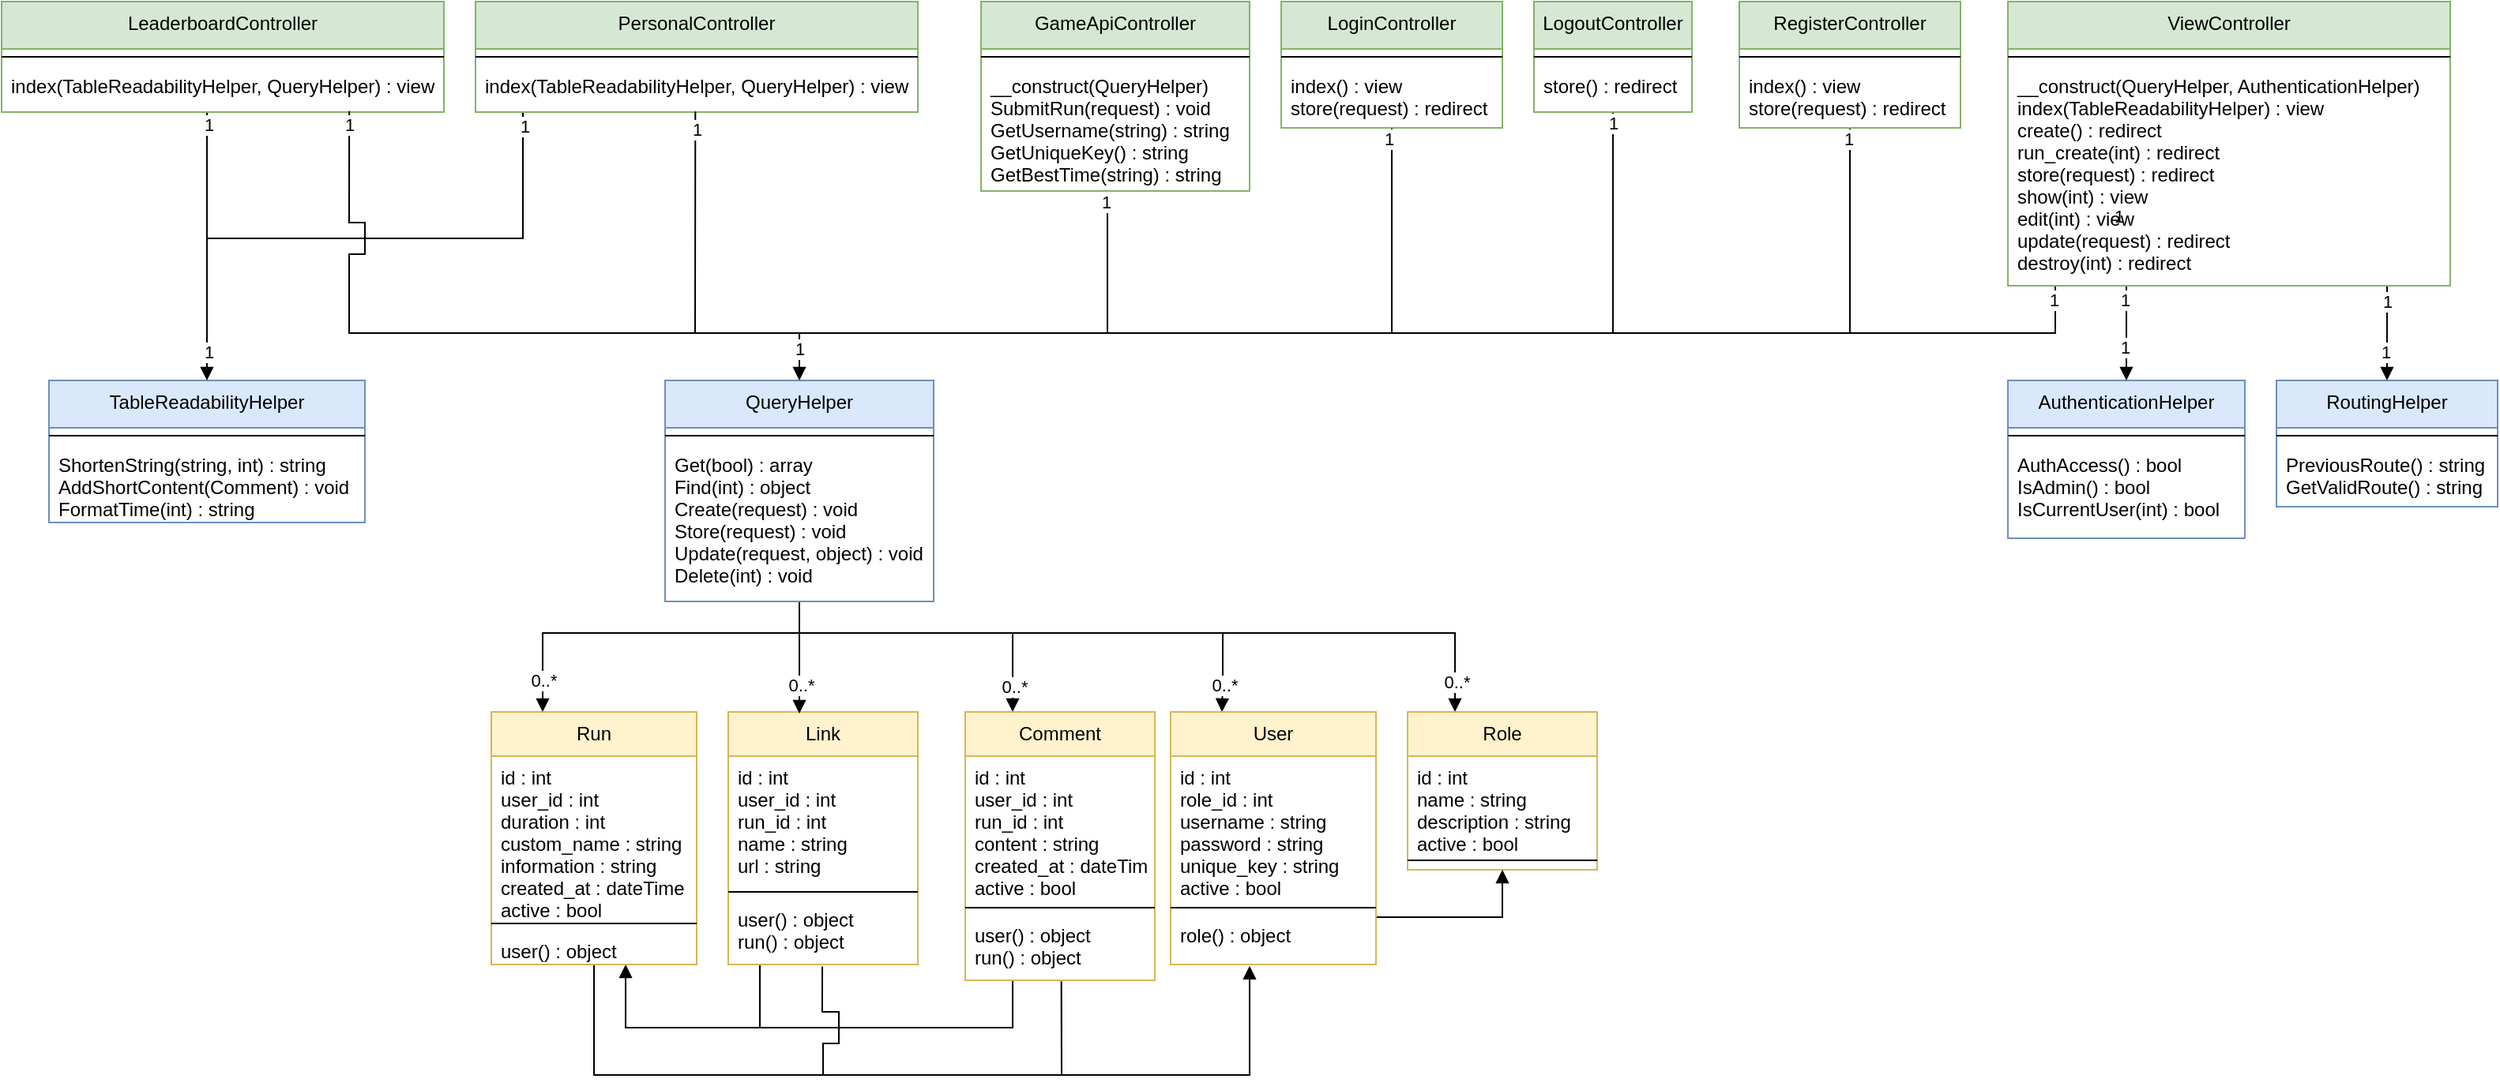 <mxfile version="14.7.3" type="device"><diagram id="C5RBs43oDa-KdzZeNtuy" name="Page-1"><mxGraphModel dx="1204" dy="-80" grid="1" gridSize="10" guides="1" tooltips="1" connect="1" arrows="1" fold="1" page="1" pageScale="1" pageWidth="827" pageHeight="1169" math="0" shadow="0"><root><mxCell id="WIyWlLk6GJQsqaUBKTNV-0"/><mxCell id="WIyWlLk6GJQsqaUBKTNV-1" parent="WIyWlLk6GJQsqaUBKTNV-0"/><mxCell id="LEDndEWcVTwuzJHHgUc7-67" style="edgeStyle=orthogonalEdgeStyle;rounded=0;orthogonalLoop=1;jettySize=auto;html=1;endArrow=none;endFill=0;" parent="WIyWlLk6GJQsqaUBKTNV-1" source="LEDndEWcVTwuzJHHgUc7-0" edge="1"><mxGeometry relative="1" as="geometry"><mxPoint x="970" y="2320" as="targetPoint"/><Array as="points"><mxPoint x="970" y="2260"/><mxPoint x="970" y="2260"/></Array></mxGeometry></mxCell><mxCell id="LEDndEWcVTwuzJHHgUc7-69" value="1" style="edgeLabel;html=1;align=center;verticalAlign=middle;resizable=0;points=[];" parent="LEDndEWcVTwuzJHHgUc7-67" vertex="1" connectable="0"><mxGeometry x="-0.808" y="1" relative="1" as="geometry"><mxPoint as="offset"/></mxGeometry></mxCell><mxCell id="LEDndEWcVTwuzJHHgUc7-0" value="LeaderboardController" style="swimlane;fontStyle=0;align=center;verticalAlign=top;childLayout=stackLayout;horizontal=1;startSize=30;horizontalStack=0;resizeParent=1;resizeLast=0;collapsible=1;marginBottom=0;rounded=0;shadow=0;strokeWidth=1;fillColor=#d5e8d4;strokeColor=#82b366;" parent="WIyWlLk6GJQsqaUBKTNV-1" vertex="1"><mxGeometry x="840" y="2170" width="280" height="70" as="geometry"><mxRectangle x="550" y="140" width="160" height="26" as="alternateBounds"/></mxGeometry></mxCell><mxCell id="LEDndEWcVTwuzJHHgUc7-2" value="" style="line;html=1;strokeWidth=1;align=left;verticalAlign=middle;spacingTop=-1;spacingLeft=3;spacingRight=3;rotatable=0;labelPosition=right;points=[];portConstraint=eastwest;" parent="LEDndEWcVTwuzJHHgUc7-0" vertex="1"><mxGeometry y="30" width="280" height="10" as="geometry"/></mxCell><mxCell id="LEDndEWcVTwuzJHHgUc7-3" value="index(TableReadabilityHelper, QueryHelper) : view&#10;" style="text;align=left;verticalAlign=top;spacingLeft=4;spacingRight=4;overflow=hidden;rotatable=0;points=[[0,0.5],[1,0.5]];portConstraint=eastwest;" parent="LEDndEWcVTwuzJHHgUc7-0" vertex="1"><mxGeometry y="40" width="280" height="30" as="geometry"/></mxCell><mxCell id="LEDndEWcVTwuzJHHgUc7-11" value="TableReadabilityHelper" style="swimlane;fontStyle=0;align=center;verticalAlign=top;childLayout=stackLayout;horizontal=1;startSize=30;horizontalStack=0;resizeParent=1;resizeLast=0;collapsible=1;marginBottom=0;rounded=0;shadow=0;strokeWidth=1;fillColor=#dae8fc;strokeColor=#6c8ebf;" parent="WIyWlLk6GJQsqaUBKTNV-1" vertex="1"><mxGeometry x="870" y="2410" width="200" height="90" as="geometry"><mxRectangle x="550" y="140" width="160" height="26" as="alternateBounds"/></mxGeometry></mxCell><mxCell id="LEDndEWcVTwuzJHHgUc7-13" value="" style="line;html=1;strokeWidth=1;align=left;verticalAlign=middle;spacingTop=-1;spacingLeft=3;spacingRight=3;rotatable=0;labelPosition=right;points=[];portConstraint=eastwest;" parent="LEDndEWcVTwuzJHHgUc7-11" vertex="1"><mxGeometry y="30" width="200" height="10" as="geometry"/></mxCell><mxCell id="LEDndEWcVTwuzJHHgUc7-14" value="ShortenString(string, int) : string&#10;AddShortContent(Comment) : void&#10;FormatTime(int) : string" style="text;align=left;verticalAlign=top;spacingLeft=4;spacingRight=4;overflow=hidden;rotatable=0;points=[[0,0.5],[1,0.5]];portConstraint=eastwest;" parent="LEDndEWcVTwuzJHHgUc7-11" vertex="1"><mxGeometry y="40" width="200" height="50" as="geometry"/></mxCell><mxCell id="LEDndEWcVTwuzJHHgUc7-15" value="RoutingHelper" style="swimlane;fontStyle=0;align=center;verticalAlign=top;childLayout=stackLayout;horizontal=1;startSize=30;horizontalStack=0;resizeParent=1;resizeLast=0;collapsible=1;marginBottom=0;rounded=0;shadow=0;strokeWidth=1;fillColor=#dae8fc;strokeColor=#6c8ebf;" parent="WIyWlLk6GJQsqaUBKTNV-1" vertex="1"><mxGeometry x="2280" y="2410" width="140" height="80" as="geometry"><mxRectangle x="550" y="140" width="160" height="26" as="alternateBounds"/></mxGeometry></mxCell><mxCell id="LEDndEWcVTwuzJHHgUc7-16" value="" style="line;html=1;strokeWidth=1;align=left;verticalAlign=middle;spacingTop=-1;spacingLeft=3;spacingRight=3;rotatable=0;labelPosition=right;points=[];portConstraint=eastwest;" parent="LEDndEWcVTwuzJHHgUc7-15" vertex="1"><mxGeometry y="30" width="140" height="10" as="geometry"/></mxCell><mxCell id="LEDndEWcVTwuzJHHgUc7-17" value="PreviousRoute() : string&#10;GetValidRoute() : string" style="text;align=left;verticalAlign=top;spacingLeft=4;spacingRight=4;overflow=hidden;rotatable=0;points=[[0,0.5],[1,0.5]];portConstraint=eastwest;" parent="LEDndEWcVTwuzJHHgUc7-15" vertex="1"><mxGeometry y="40" width="140" height="40" as="geometry"/></mxCell><mxCell id="LEDndEWcVTwuzJHHgUc7-121" style="edgeStyle=orthogonalEdgeStyle;rounded=0;orthogonalLoop=1;jettySize=auto;html=1;entryX=0.25;entryY=0;entryDx=0;entryDy=0;startArrow=none;startFill=0;endArrow=block;endFill=1;" parent="WIyWlLk6GJQsqaUBKTNV-1" source="LEDndEWcVTwuzJHHgUc7-19" target="LEDndEWcVTwuzJHHgUc7-101" edge="1"><mxGeometry relative="1" as="geometry"><Array as="points"><mxPoint x="1345" y="2570"/><mxPoint x="1182" y="2570"/></Array></mxGeometry></mxCell><mxCell id="LEDndEWcVTwuzJHHgUc7-129" value="0..*" style="edgeLabel;html=1;align=center;verticalAlign=middle;resizable=0;points=[];" parent="LEDndEWcVTwuzJHHgUc7-121" vertex="1" connectable="0"><mxGeometry x="0.881" relative="1" as="geometry"><mxPoint y="-6" as="offset"/></mxGeometry></mxCell><mxCell id="LEDndEWcVTwuzJHHgUc7-124" style="edgeStyle=orthogonalEdgeStyle;rounded=0;orthogonalLoop=1;jettySize=auto;html=1;startArrow=none;startFill=0;endArrow=block;endFill=1;entryX=0.25;entryY=0;entryDx=0;entryDy=0;" parent="WIyWlLk6GJQsqaUBKTNV-1" source="LEDndEWcVTwuzJHHgUc7-19" target="LEDndEWcVTwuzJHHgUc7-87" edge="1"><mxGeometry relative="1" as="geometry"><mxPoint x="1470" y="2600" as="targetPoint"/><Array as="points"><mxPoint x="1345" y="2570"/><mxPoint x="1480" y="2570"/></Array></mxGeometry></mxCell><mxCell id="LEDndEWcVTwuzJHHgUc7-131" value="0..*" style="edgeLabel;html=1;align=center;verticalAlign=middle;resizable=0;points=[];" parent="LEDndEWcVTwuzJHHgUc7-124" vertex="1" connectable="0"><mxGeometry x="0.845" y="1" relative="1" as="geometry"><mxPoint as="offset"/></mxGeometry></mxCell><mxCell id="LEDndEWcVTwuzJHHgUc7-125" style="edgeStyle=orthogonalEdgeStyle;rounded=0;orthogonalLoop=1;jettySize=auto;html=1;startArrow=none;startFill=0;endArrow=block;endFill=1;entryX=0.25;entryY=0;entryDx=0;entryDy=0;" parent="WIyWlLk6GJQsqaUBKTNV-1" source="LEDndEWcVTwuzJHHgUc7-19" target="LEDndEWcVTwuzJHHgUc7-105" edge="1"><mxGeometry relative="1" as="geometry"><mxPoint x="1610" y="2610" as="targetPoint"/><Array as="points"><mxPoint x="1345" y="2570"/><mxPoint x="1613" y="2570"/><mxPoint x="1613" y="2600"/></Array></mxGeometry></mxCell><mxCell id="LEDndEWcVTwuzJHHgUc7-132" value="0..*" style="edgeLabel;html=1;align=center;verticalAlign=middle;resizable=0;points=[];" parent="LEDndEWcVTwuzJHHgUc7-125" vertex="1" connectable="0"><mxGeometry x="0.896" y="1" relative="1" as="geometry"><mxPoint as="offset"/></mxGeometry></mxCell><mxCell id="LEDndEWcVTwuzJHHgUc7-126" style="edgeStyle=orthogonalEdgeStyle;rounded=0;orthogonalLoop=1;jettySize=auto;html=1;entryX=0.25;entryY=0;entryDx=0;entryDy=0;startArrow=none;startFill=0;endArrow=block;endFill=1;" parent="WIyWlLk6GJQsqaUBKTNV-1" target="LEDndEWcVTwuzJHHgUc7-97" edge="1"><mxGeometry relative="1" as="geometry"><mxPoint x="1610" y="2570" as="sourcePoint"/><Array as="points"><mxPoint x="1760" y="2570"/></Array></mxGeometry></mxCell><mxCell id="LEDndEWcVTwuzJHHgUc7-133" value="0..*" style="edgeLabel;html=1;align=center;verticalAlign=middle;resizable=0;points=[];" parent="LEDndEWcVTwuzJHHgUc7-126" vertex="1" connectable="0"><mxGeometry x="0.935" y="1" relative="1" as="geometry"><mxPoint y="-13" as="offset"/></mxGeometry></mxCell><mxCell id="LEDndEWcVTwuzJHHgUc7-19" value="QueryHelper" style="swimlane;fontStyle=0;align=center;verticalAlign=top;childLayout=stackLayout;horizontal=1;startSize=30;horizontalStack=0;resizeParent=1;resizeLast=0;collapsible=1;marginBottom=0;rounded=0;shadow=0;strokeWidth=1;fillColor=#dae8fc;strokeColor=#6c8ebf;" parent="WIyWlLk6GJQsqaUBKTNV-1" vertex="1"><mxGeometry x="1260" y="2410" width="170" height="140" as="geometry"><mxRectangle x="550" y="140" width="160" height="26" as="alternateBounds"/></mxGeometry></mxCell><mxCell id="LEDndEWcVTwuzJHHgUc7-20" value="" style="line;html=1;strokeWidth=1;align=left;verticalAlign=middle;spacingTop=-1;spacingLeft=3;spacingRight=3;rotatable=0;labelPosition=right;points=[];portConstraint=eastwest;" parent="LEDndEWcVTwuzJHHgUc7-19" vertex="1"><mxGeometry y="30" width="170" height="10" as="geometry"/></mxCell><mxCell id="LEDndEWcVTwuzJHHgUc7-21" value="Get(bool) : array&#10;Find(int) : object&#10;Create(request) : void&#10;Store(request) : void&#10;Update(request, object) : void&#10;Delete(int) : void" style="text;align=left;verticalAlign=top;spacingLeft=4;spacingRight=4;overflow=hidden;rotatable=0;points=[[0,0.5],[1,0.5]];portConstraint=eastwest;" parent="LEDndEWcVTwuzJHHgUc7-19" vertex="1"><mxGeometry y="40" width="170" height="100" as="geometry"/></mxCell><mxCell id="LEDndEWcVTwuzJHHgUc7-22" value="AuthenticationHelper" style="swimlane;fontStyle=0;align=center;verticalAlign=top;childLayout=stackLayout;horizontal=1;startSize=30;horizontalStack=0;resizeParent=1;resizeLast=0;collapsible=1;marginBottom=0;rounded=0;shadow=0;strokeWidth=1;fillColor=#dae8fc;strokeColor=#6c8ebf;" parent="WIyWlLk6GJQsqaUBKTNV-1" vertex="1"><mxGeometry x="2110" y="2410" width="150" height="100" as="geometry"><mxRectangle x="550" y="140" width="160" height="26" as="alternateBounds"/></mxGeometry></mxCell><mxCell id="LEDndEWcVTwuzJHHgUc7-23" value="" style="line;html=1;strokeWidth=1;align=left;verticalAlign=middle;spacingTop=-1;spacingLeft=3;spacingRight=3;rotatable=0;labelPosition=right;points=[];portConstraint=eastwest;" parent="LEDndEWcVTwuzJHHgUc7-22" vertex="1"><mxGeometry y="30" width="150" height="10" as="geometry"/></mxCell><mxCell id="LEDndEWcVTwuzJHHgUc7-24" value="AuthAccess() : bool&#10;IsAdmin() : bool&#10;IsCurrentUser(int) : bool" style="text;align=left;verticalAlign=top;spacingLeft=4;spacingRight=4;overflow=hidden;rotatable=0;points=[[0,0.5],[1,0.5]];portConstraint=eastwest;" parent="LEDndEWcVTwuzJHHgUc7-22" vertex="1"><mxGeometry y="40" width="150" height="50" as="geometry"/></mxCell><mxCell id="LEDndEWcVTwuzJHHgUc7-52" style="edgeStyle=orthogonalEdgeStyle;rounded=0;orthogonalLoop=1;jettySize=auto;html=1;entryX=0.5;entryY=0;entryDx=0;entryDy=0;endArrow=block;endFill=1;" parent="WIyWlLk6GJQsqaUBKTNV-1" source="LEDndEWcVTwuzJHHgUc7-25" target="LEDndEWcVTwuzJHHgUc7-22" edge="1"><mxGeometry relative="1" as="geometry"><Array as="points"><mxPoint x="2185" y="2360"/><mxPoint x="2185" y="2360"/></Array></mxGeometry></mxCell><mxCell id="LEDndEWcVTwuzJHHgUc7-53" value="1" style="edgeLabel;html=1;align=center;verticalAlign=middle;resizable=0;points=[];" parent="LEDndEWcVTwuzJHHgUc7-52" vertex="1" connectable="0"><mxGeometry x="-0.711" y="-1" relative="1" as="geometry"><mxPoint as="offset"/></mxGeometry></mxCell><mxCell id="LEDndEWcVTwuzJHHgUc7-54" value="1" style="edgeLabel;html=1;align=center;verticalAlign=middle;resizable=0;points=[];" parent="LEDndEWcVTwuzJHHgUc7-52" vertex="1" connectable="0"><mxGeometry x="0.307" y="-1" relative="1" as="geometry"><mxPoint as="offset"/></mxGeometry></mxCell><mxCell id="LEDndEWcVTwuzJHHgUc7-55" style="edgeStyle=orthogonalEdgeStyle;rounded=0;orthogonalLoop=1;jettySize=auto;html=1;entryX=0.5;entryY=0;entryDx=0;entryDy=0;endArrow=block;endFill=1;" parent="WIyWlLk6GJQsqaUBKTNV-1" target="LEDndEWcVTwuzJHHgUc7-19" edge="1"><mxGeometry relative="1" as="geometry"><mxPoint x="1540" y="2292" as="sourcePoint"/><Array as="points"><mxPoint x="1540" y="2380"/><mxPoint x="1345" y="2380"/></Array></mxGeometry></mxCell><mxCell id="LEDndEWcVTwuzJHHgUc7-58" value="1" style="edgeLabel;html=1;align=center;verticalAlign=middle;resizable=0;points=[];" parent="LEDndEWcVTwuzJHHgUc7-55" vertex="1" connectable="0"><mxGeometry x="-0.912" relative="1" as="geometry"><mxPoint x="640" as="offset"/></mxGeometry></mxCell><mxCell id="LEDndEWcVTwuzJHHgUc7-59" value="1" style="edgeLabel;html=1;align=center;verticalAlign=middle;resizable=0;points=[];" parent="LEDndEWcVTwuzJHHgUc7-55" vertex="1" connectable="0"><mxGeometry x="0.822" relative="1" as="geometry"><mxPoint y="8" as="offset"/></mxGeometry></mxCell><mxCell id="LEDndEWcVTwuzJHHgUc7-77" value="1" style="edgeLabel;html=1;align=center;verticalAlign=middle;resizable=0;points=[];" parent="LEDndEWcVTwuzJHHgUc7-55" vertex="1" connectable="0"><mxGeometry x="-0.967" y="-1" relative="1" as="geometry"><mxPoint as="offset"/></mxGeometry></mxCell><mxCell id="LEDndEWcVTwuzJHHgUc7-62" style="edgeStyle=orthogonalEdgeStyle;rounded=0;orthogonalLoop=1;jettySize=auto;html=1;entryX=0.5;entryY=0;entryDx=0;entryDy=0;endArrow=block;endFill=1;" parent="WIyWlLk6GJQsqaUBKTNV-1" source="LEDndEWcVTwuzJHHgUc7-25" target="LEDndEWcVTwuzJHHgUc7-15" edge="1"><mxGeometry relative="1" as="geometry"><Array as="points"><mxPoint x="2350" y="2370"/><mxPoint x="2350" y="2370"/></Array></mxGeometry></mxCell><mxCell id="LEDndEWcVTwuzJHHgUc7-63" value="1" style="edgeLabel;html=1;align=center;verticalAlign=middle;resizable=0;points=[];" parent="LEDndEWcVTwuzJHHgUc7-62" vertex="1" connectable="0"><mxGeometry x="-0.8" y="1" relative="1" as="geometry"><mxPoint x="-1" y="4" as="offset"/></mxGeometry></mxCell><mxCell id="LEDndEWcVTwuzJHHgUc7-64" value="1" style="edgeLabel;html=1;align=center;verticalAlign=middle;resizable=0;points=[];" parent="LEDndEWcVTwuzJHHgUc7-62" vertex="1" connectable="0"><mxGeometry x="0.378" y="-1" relative="1" as="geometry"><mxPoint as="offset"/></mxGeometry></mxCell><mxCell id="LEDndEWcVTwuzJHHgUc7-82" style="edgeStyle=orthogonalEdgeStyle;rounded=0;orthogonalLoop=1;jettySize=auto;html=1;endArrow=none;endFill=0;" parent="WIyWlLk6GJQsqaUBKTNV-1" source="LEDndEWcVTwuzJHHgUc7-25" edge="1"><mxGeometry relative="1" as="geometry"><mxPoint x="2010" y="2380" as="targetPoint"/><Array as="points"><mxPoint x="2140" y="2380"/></Array></mxGeometry></mxCell><mxCell id="LEDndEWcVTwuzJHHgUc7-83" value="1" style="edgeLabel;html=1;align=center;verticalAlign=middle;resizable=0;points=[];" parent="LEDndEWcVTwuzJHHgUc7-82" vertex="1" connectable="0"><mxGeometry x="-0.89" y="-1" relative="1" as="geometry"><mxPoint as="offset"/></mxGeometry></mxCell><mxCell id="LEDndEWcVTwuzJHHgUc7-25" value="ViewController" style="swimlane;fontStyle=0;align=center;verticalAlign=top;childLayout=stackLayout;horizontal=1;startSize=30;horizontalStack=0;resizeParent=1;resizeLast=0;collapsible=1;marginBottom=0;rounded=0;shadow=0;strokeWidth=1;fillColor=#d5e8d4;strokeColor=#82b366;" parent="WIyWlLk6GJQsqaUBKTNV-1" vertex="1"><mxGeometry x="2110" y="2170" width="280" height="180" as="geometry"><mxRectangle x="550" y="140" width="160" height="26" as="alternateBounds"/></mxGeometry></mxCell><mxCell id="LEDndEWcVTwuzJHHgUc7-26" value="" style="line;html=1;strokeWidth=1;align=left;verticalAlign=middle;spacingTop=-1;spacingLeft=3;spacingRight=3;rotatable=0;labelPosition=right;points=[];portConstraint=eastwest;" parent="LEDndEWcVTwuzJHHgUc7-25" vertex="1"><mxGeometry y="30" width="280" height="10" as="geometry"/></mxCell><mxCell id="LEDndEWcVTwuzJHHgUc7-27" value="__construct(QueryHelper, AuthenticationHelper)&#10;index(TableReadabilityHelper) : view&#10;create() : redirect&#10;run_create(int) : redirect&#10;store(request) : redirect&#10;show(int) : view&#10;edit(int) : view&#10;update(request) : redirect&#10;destroy(int) : redirect" style="text;align=left;verticalAlign=top;spacingLeft=4;spacingRight=4;overflow=hidden;rotatable=0;points=[[0,0.5],[1,0.5]];portConstraint=eastwest;" parent="LEDndEWcVTwuzJHHgUc7-25" vertex="1"><mxGeometry y="40" width="280" height="140" as="geometry"/></mxCell><mxCell id="LEDndEWcVTwuzJHHgUc7-31" value="GameApiController" style="swimlane;fontStyle=0;align=center;verticalAlign=top;childLayout=stackLayout;horizontal=1;startSize=30;horizontalStack=0;resizeParent=1;resizeLast=0;collapsible=1;marginBottom=0;rounded=0;shadow=0;strokeWidth=1;fillColor=#d5e8d4;strokeColor=#82b366;" parent="WIyWlLk6GJQsqaUBKTNV-1" vertex="1"><mxGeometry x="1460" y="2170" width="170" height="120" as="geometry"><mxRectangle x="550" y="140" width="160" height="26" as="alternateBounds"/></mxGeometry></mxCell><mxCell id="LEDndEWcVTwuzJHHgUc7-32" value="" style="line;html=1;strokeWidth=1;align=left;verticalAlign=middle;spacingTop=-1;spacingLeft=3;spacingRight=3;rotatable=0;labelPosition=right;points=[];portConstraint=eastwest;" parent="LEDndEWcVTwuzJHHgUc7-31" vertex="1"><mxGeometry y="30" width="170" height="10" as="geometry"/></mxCell><mxCell id="LEDndEWcVTwuzJHHgUc7-33" value="__construct(QueryHelper)&#10;SubmitRun(request) : void&#10;GetUsername(string) : string&#10;GetUniqueKey() : string&#10;GetBestTime(string) : string" style="text;align=left;verticalAlign=top;spacingLeft=4;spacingRight=4;overflow=hidden;rotatable=0;points=[[0,0.5],[1,0.5]];portConstraint=eastwest;" parent="LEDndEWcVTwuzJHHgUc7-31" vertex="1"><mxGeometry y="40" width="170" height="80" as="geometry"/></mxCell><mxCell id="LEDndEWcVTwuzJHHgUc7-65" style="edgeStyle=orthogonalEdgeStyle;rounded=0;orthogonalLoop=1;jettySize=auto;html=1;entryX=0.5;entryY=0;entryDx=0;entryDy=0;endArrow=block;endFill=1;" parent="WIyWlLk6GJQsqaUBKTNV-1" source="LEDndEWcVTwuzJHHgUc7-34" target="LEDndEWcVTwuzJHHgUc7-11" edge="1"><mxGeometry relative="1" as="geometry"><Array as="points"><mxPoint x="1170" y="2320"/><mxPoint x="970" y="2320"/></Array></mxGeometry></mxCell><mxCell id="LEDndEWcVTwuzJHHgUc7-68" value="1" style="edgeLabel;html=1;align=center;verticalAlign=middle;resizable=0;points=[];" parent="LEDndEWcVTwuzJHHgUc7-65" vertex="1" connectable="0"><mxGeometry x="0.903" y="1" relative="1" as="geometry"><mxPoint as="offset"/></mxGeometry></mxCell><mxCell id="LEDndEWcVTwuzJHHgUc7-70" value="1" style="edgeLabel;html=1;align=center;verticalAlign=middle;resizable=0;points=[];" parent="LEDndEWcVTwuzJHHgUc7-65" vertex="1" connectable="0"><mxGeometry x="-0.955" y="1" relative="1" as="geometry"><mxPoint as="offset"/></mxGeometry></mxCell><mxCell id="LEDndEWcVTwuzJHHgUc7-34" value="PersonalController" style="swimlane;fontStyle=0;align=center;verticalAlign=top;childLayout=stackLayout;horizontal=1;startSize=30;horizontalStack=0;resizeParent=1;resizeLast=0;collapsible=1;marginBottom=0;rounded=0;shadow=0;strokeWidth=1;fillColor=#d5e8d4;strokeColor=#82b366;" parent="WIyWlLk6GJQsqaUBKTNV-1" vertex="1"><mxGeometry x="1140" y="2170" width="280" height="70" as="geometry"><mxRectangle x="550" y="140" width="160" height="26" as="alternateBounds"/></mxGeometry></mxCell><mxCell id="LEDndEWcVTwuzJHHgUc7-35" value="" style="line;html=1;strokeWidth=1;align=left;verticalAlign=middle;spacingTop=-1;spacingLeft=3;spacingRight=3;rotatable=0;labelPosition=right;points=[];portConstraint=eastwest;" parent="LEDndEWcVTwuzJHHgUc7-34" vertex="1"><mxGeometry y="30" width="280" height="10" as="geometry"/></mxCell><mxCell id="LEDndEWcVTwuzJHHgUc7-36" value="index(TableReadabilityHelper, QueryHelper) : view&#10;" style="text;align=left;verticalAlign=top;spacingLeft=4;spacingRight=4;overflow=hidden;rotatable=0;points=[[0,0.5],[1,0.5]];portConstraint=eastwest;" parent="LEDndEWcVTwuzJHHgUc7-34" vertex="1"><mxGeometry y="40" width="280" height="30" as="geometry"/></mxCell><mxCell id="LEDndEWcVTwuzJHHgUc7-79" style="edgeStyle=orthogonalEdgeStyle;rounded=0;orthogonalLoop=1;jettySize=auto;html=1;endArrow=none;endFill=0;" parent="WIyWlLk6GJQsqaUBKTNV-1" source="LEDndEWcVTwuzJHHgUc7-40" edge="1"><mxGeometry relative="1" as="geometry"><mxPoint x="1540" y="2380" as="targetPoint"/><Array as="points"><mxPoint x="1720" y="2380"/></Array></mxGeometry></mxCell><mxCell id="LEDndEWcVTwuzJHHgUc7-86" value="1" style="edgeLabel;html=1;align=center;verticalAlign=middle;resizable=0;points=[];" parent="LEDndEWcVTwuzJHHgUc7-79" vertex="1" connectable="0"><mxGeometry x="-0.956" y="-2" relative="1" as="geometry"><mxPoint as="offset"/></mxGeometry></mxCell><mxCell id="LEDndEWcVTwuzJHHgUc7-40" value="LoginController" style="swimlane;fontStyle=0;align=center;verticalAlign=top;childLayout=stackLayout;horizontal=1;startSize=30;horizontalStack=0;resizeParent=1;resizeLast=0;collapsible=1;marginBottom=0;rounded=0;shadow=0;strokeWidth=1;fillColor=#d5e8d4;strokeColor=#82b366;" parent="WIyWlLk6GJQsqaUBKTNV-1" vertex="1"><mxGeometry x="1650" y="2170" width="140" height="80" as="geometry"><mxRectangle x="550" y="140" width="160" height="26" as="alternateBounds"/></mxGeometry></mxCell><mxCell id="LEDndEWcVTwuzJHHgUc7-41" value="" style="line;html=1;strokeWidth=1;align=left;verticalAlign=middle;spacingTop=-1;spacingLeft=3;spacingRight=3;rotatable=0;labelPosition=right;points=[];portConstraint=eastwest;" parent="LEDndEWcVTwuzJHHgUc7-40" vertex="1"><mxGeometry y="30" width="140" height="10" as="geometry"/></mxCell><mxCell id="LEDndEWcVTwuzJHHgUc7-42" value="index() : view&#10;store(request) : redirect&#10;" style="text;align=left;verticalAlign=top;spacingLeft=4;spacingRight=4;overflow=hidden;rotatable=0;points=[[0,0.5],[1,0.5]];portConstraint=eastwest;" parent="LEDndEWcVTwuzJHHgUc7-40" vertex="1"><mxGeometry y="40" width="140" height="40" as="geometry"/></mxCell><mxCell id="LEDndEWcVTwuzJHHgUc7-80" style="edgeStyle=orthogonalEdgeStyle;rounded=0;orthogonalLoop=1;jettySize=auto;html=1;endArrow=none;endFill=0;" parent="WIyWlLk6GJQsqaUBKTNV-1" source="LEDndEWcVTwuzJHHgUc7-43" edge="1"><mxGeometry relative="1" as="geometry"><mxPoint x="1720" y="2380" as="targetPoint"/><Array as="points"><mxPoint x="1860" y="2380"/></Array></mxGeometry></mxCell><mxCell id="LEDndEWcVTwuzJHHgUc7-85" value="1" style="edgeLabel;html=1;align=center;verticalAlign=middle;resizable=0;points=[];" parent="LEDndEWcVTwuzJHHgUc7-80" vertex="1" connectable="0"><mxGeometry x="-0.954" relative="1" as="geometry"><mxPoint as="offset"/></mxGeometry></mxCell><mxCell id="LEDndEWcVTwuzJHHgUc7-43" value="LogoutController" style="swimlane;fontStyle=0;align=center;verticalAlign=top;childLayout=stackLayout;horizontal=1;startSize=30;horizontalStack=0;resizeParent=1;resizeLast=0;collapsible=1;marginBottom=0;rounded=0;shadow=0;strokeWidth=1;fillColor=#d5e8d4;strokeColor=#82b366;" parent="WIyWlLk6GJQsqaUBKTNV-1" vertex="1"><mxGeometry x="1810" y="2170" width="100" height="70" as="geometry"><mxRectangle x="550" y="140" width="160" height="26" as="alternateBounds"/></mxGeometry></mxCell><mxCell id="LEDndEWcVTwuzJHHgUc7-44" value="" style="line;html=1;strokeWidth=1;align=left;verticalAlign=middle;spacingTop=-1;spacingLeft=3;spacingRight=3;rotatable=0;labelPosition=right;points=[];portConstraint=eastwest;" parent="LEDndEWcVTwuzJHHgUc7-43" vertex="1"><mxGeometry y="30" width="100" height="10" as="geometry"/></mxCell><mxCell id="LEDndEWcVTwuzJHHgUc7-45" value="store() : redirect" style="text;align=left;verticalAlign=top;spacingLeft=4;spacingRight=4;overflow=hidden;rotatable=0;points=[[0,0.5],[1,0.5]];portConstraint=eastwest;" parent="LEDndEWcVTwuzJHHgUc7-43" vertex="1"><mxGeometry y="40" width="100" height="30" as="geometry"/></mxCell><mxCell id="LEDndEWcVTwuzJHHgUc7-81" style="edgeStyle=orthogonalEdgeStyle;rounded=0;orthogonalLoop=1;jettySize=auto;html=1;endArrow=none;endFill=0;" parent="WIyWlLk6GJQsqaUBKTNV-1" source="LEDndEWcVTwuzJHHgUc7-46" edge="1"><mxGeometry relative="1" as="geometry"><mxPoint x="1860" y="2380" as="targetPoint"/><Array as="points"><mxPoint x="2010" y="2380"/></Array></mxGeometry></mxCell><mxCell id="LEDndEWcVTwuzJHHgUc7-84" value="1" style="edgeLabel;html=1;align=center;verticalAlign=middle;resizable=0;points=[];" parent="LEDndEWcVTwuzJHHgUc7-81" vertex="1" connectable="0"><mxGeometry x="-0.954" y="-1" relative="1" as="geometry"><mxPoint as="offset"/></mxGeometry></mxCell><mxCell id="LEDndEWcVTwuzJHHgUc7-46" value="RegisterController" style="swimlane;fontStyle=0;align=center;verticalAlign=top;childLayout=stackLayout;horizontal=1;startSize=30;horizontalStack=0;resizeParent=1;resizeLast=0;collapsible=1;marginBottom=0;rounded=0;shadow=0;strokeWidth=1;fillColor=#d5e8d4;strokeColor=#82b366;" parent="WIyWlLk6GJQsqaUBKTNV-1" vertex="1"><mxGeometry x="1940" y="2170" width="140" height="80" as="geometry"><mxRectangle x="550" y="140" width="160" height="26" as="alternateBounds"/></mxGeometry></mxCell><mxCell id="LEDndEWcVTwuzJHHgUc7-47" value="" style="line;html=1;strokeWidth=1;align=left;verticalAlign=middle;spacingTop=-1;spacingLeft=3;spacingRight=3;rotatable=0;labelPosition=right;points=[];portConstraint=eastwest;" parent="LEDndEWcVTwuzJHHgUc7-46" vertex="1"><mxGeometry y="30" width="140" height="10" as="geometry"/></mxCell><mxCell id="LEDndEWcVTwuzJHHgUc7-48" value="index() : view&#10;store(request) : redirect&#10;" style="text;align=left;verticalAlign=top;spacingLeft=4;spacingRight=4;overflow=hidden;rotatable=0;points=[[0,0.5],[1,0.5]];portConstraint=eastwest;" parent="LEDndEWcVTwuzJHHgUc7-46" vertex="1"><mxGeometry y="40" width="140" height="40" as="geometry"/></mxCell><mxCell id="LEDndEWcVTwuzJHHgUc7-56" value="" style="endArrow=none;html=1;entryX=0.497;entryY=0.989;entryDx=0;entryDy=0;entryPerimeter=0;rounded=0;" parent="WIyWlLk6GJQsqaUBKTNV-1" target="LEDndEWcVTwuzJHHgUc7-36" edge="1"><mxGeometry width="50" height="50" relative="1" as="geometry"><mxPoint x="1350" y="2380" as="sourcePoint"/><mxPoint x="1400" y="2260" as="targetPoint"/><Array as="points"><mxPoint x="1279" y="2380"/></Array></mxGeometry></mxCell><mxCell id="LEDndEWcVTwuzJHHgUc7-60" value="1" style="edgeLabel;html=1;align=center;verticalAlign=middle;resizable=0;points=[];" parent="LEDndEWcVTwuzJHHgUc7-56" vertex="1" connectable="0"><mxGeometry x="0.947" relative="1" as="geometry"><mxPoint x="1" y="5" as="offset"/></mxGeometry></mxCell><mxCell id="LEDndEWcVTwuzJHHgUc7-57" value="" style="endArrow=none;html=1;exitX=0.786;exitY=0.981;exitDx=0;exitDy=0;exitPerimeter=0;rounded=0;" parent="WIyWlLk6GJQsqaUBKTNV-1" source="LEDndEWcVTwuzJHHgUc7-3" edge="1"><mxGeometry width="50" height="50" relative="1" as="geometry"><mxPoint x="1060" y="2390" as="sourcePoint"/><mxPoint x="1280" y="2380" as="targetPoint"/><Array as="points"><mxPoint x="1060" y="2310"/><mxPoint x="1070" y="2310"/><mxPoint x="1070" y="2330"/><mxPoint x="1060" y="2330"/><mxPoint x="1060" y="2380"/></Array></mxGeometry></mxCell><mxCell id="LEDndEWcVTwuzJHHgUc7-61" value="1" style="edgeLabel;html=1;align=center;verticalAlign=middle;resizable=0;points=[];" parent="LEDndEWcVTwuzJHHgUc7-57" vertex="1" connectable="0"><mxGeometry x="-0.957" relative="1" as="geometry"><mxPoint as="offset"/></mxGeometry></mxCell><mxCell id="LEDndEWcVTwuzJHHgUc7-113" style="edgeStyle=orthogonalEdgeStyle;rounded=0;orthogonalLoop=1;jettySize=auto;html=1;startArrow=none;startFill=0;endArrow=block;endFill=1;entryX=0.654;entryY=1;entryDx=0;entryDy=0;entryPerimeter=0;" parent="WIyWlLk6GJQsqaUBKTNV-1" source="LEDndEWcVTwuzJHHgUc7-87" target="LEDndEWcVTwuzJHHgUc7-104" edge="1"><mxGeometry relative="1" as="geometry"><mxPoint x="1235" y="2784" as="targetPoint"/><Array as="points"><mxPoint x="1480" y="2820"/><mxPoint x="1235" y="2820"/></Array></mxGeometry></mxCell><mxCell id="LEDndEWcVTwuzJHHgUc7-87" value="Comment" style="swimlane;fontStyle=0;align=center;verticalAlign=top;childLayout=stackLayout;horizontal=1;startSize=28;horizontalStack=0;resizeParent=1;resizeLast=0;collapsible=1;marginBottom=0;rounded=0;shadow=0;strokeWidth=1;fillColor=#fff2cc;strokeColor=#d6b656;" parent="WIyWlLk6GJQsqaUBKTNV-1" vertex="1"><mxGeometry x="1450" y="2620" width="120" height="170" as="geometry"><mxRectangle x="550" y="140" width="160" height="26" as="alternateBounds"/></mxGeometry></mxCell><mxCell id="LEDndEWcVTwuzJHHgUc7-88" value="id : int&#10;user_id : int&#10;run_id : int&#10;content : string&#10;created_at : dateTime&#10;active : bool" style="text;align=left;verticalAlign=top;spacingLeft=4;spacingRight=4;overflow=hidden;rotatable=0;points=[[0,0.5],[1,0.5]];portConstraint=eastwest;" parent="LEDndEWcVTwuzJHHgUc7-87" vertex="1"><mxGeometry y="28" width="120" height="92" as="geometry"/></mxCell><mxCell id="LEDndEWcVTwuzJHHgUc7-89" value="" style="line;html=1;strokeWidth=1;align=left;verticalAlign=middle;spacingTop=-1;spacingLeft=3;spacingRight=3;rotatable=0;labelPosition=right;points=[];portConstraint=eastwest;" parent="LEDndEWcVTwuzJHHgUc7-87" vertex="1"><mxGeometry y="120" width="120" height="8" as="geometry"/></mxCell><mxCell id="LEDndEWcVTwuzJHHgUc7-90" value="user() : object&#10;run() : object" style="text;align=left;verticalAlign=top;spacingLeft=4;spacingRight=4;overflow=hidden;rotatable=0;points=[[0,0.5],[1,0.5]];portConstraint=eastwest;" parent="LEDndEWcVTwuzJHHgUc7-87" vertex="1"><mxGeometry y="128" width="120" height="42" as="geometry"/></mxCell><mxCell id="LEDndEWcVTwuzJHHgUc7-112" style="edgeStyle=orthogonalEdgeStyle;rounded=0;orthogonalLoop=1;jettySize=auto;html=1;startArrow=none;startFill=0;endArrow=none;endFill=0;exitX=0.496;exitY=1.029;exitDx=0;exitDy=0;exitPerimeter=0;" parent="WIyWlLk6GJQsqaUBKTNV-1" source="LEDndEWcVTwuzJHHgUc7-96" edge="1"><mxGeometry relative="1" as="geometry"><mxPoint x="1360.0" y="2850" as="targetPoint"/><mxPoint x="1360" y="2800" as="sourcePoint"/><Array as="points"><mxPoint x="1360" y="2810"/><mxPoint x="1370" y="2810"/><mxPoint x="1370" y="2830"/><mxPoint x="1360" y="2830"/></Array></mxGeometry></mxCell><mxCell id="LEDndEWcVTwuzJHHgUc7-115" style="edgeStyle=orthogonalEdgeStyle;rounded=0;orthogonalLoop=1;jettySize=auto;html=1;startArrow=none;startFill=0;endArrow=none;endFill=0;" parent="WIyWlLk6GJQsqaUBKTNV-1" source="LEDndEWcVTwuzJHHgUc7-93" edge="1"><mxGeometry relative="1" as="geometry"><mxPoint x="1320" y="2820" as="targetPoint"/><Array as="points"><mxPoint x="1320" y="2790"/><mxPoint x="1320" y="2790"/></Array></mxGeometry></mxCell><mxCell id="LEDndEWcVTwuzJHHgUc7-93" value="Link" style="swimlane;fontStyle=0;align=center;verticalAlign=top;childLayout=stackLayout;horizontal=1;startSize=28;horizontalStack=0;resizeParent=1;resizeLast=0;collapsible=1;marginBottom=0;rounded=0;shadow=0;strokeWidth=1;fillColor=#fff2cc;strokeColor=#d6b656;" parent="WIyWlLk6GJQsqaUBKTNV-1" vertex="1"><mxGeometry x="1300" y="2620" width="120" height="160" as="geometry"><mxRectangle x="550" y="140" width="160" height="26" as="alternateBounds"/></mxGeometry></mxCell><mxCell id="LEDndEWcVTwuzJHHgUc7-94" value="id : int&#10;user_id : int&#10;run_id : int&#10;name : string&#10;url : string" style="text;align=left;verticalAlign=top;spacingLeft=4;spacingRight=4;overflow=hidden;rotatable=0;points=[[0,0.5],[1,0.5]];portConstraint=eastwest;" parent="LEDndEWcVTwuzJHHgUc7-93" vertex="1"><mxGeometry y="28" width="120" height="82" as="geometry"/></mxCell><mxCell id="LEDndEWcVTwuzJHHgUc7-95" value="" style="line;html=1;strokeWidth=1;align=left;verticalAlign=middle;spacingTop=-1;spacingLeft=3;spacingRight=3;rotatable=0;labelPosition=right;points=[];portConstraint=eastwest;" parent="LEDndEWcVTwuzJHHgUc7-93" vertex="1"><mxGeometry y="110" width="120" height="8" as="geometry"/></mxCell><mxCell id="LEDndEWcVTwuzJHHgUc7-96" value="user() : object&#10;run() : object" style="text;align=left;verticalAlign=top;spacingLeft=4;spacingRight=4;overflow=hidden;rotatable=0;points=[[0,0.5],[1,0.5]];portConstraint=eastwest;" parent="LEDndEWcVTwuzJHHgUc7-93" vertex="1"><mxGeometry y="118" width="120" height="42" as="geometry"/></mxCell><mxCell id="LEDndEWcVTwuzJHHgUc7-97" value="Role" style="swimlane;fontStyle=0;align=center;verticalAlign=top;childLayout=stackLayout;horizontal=1;startSize=28;horizontalStack=0;resizeParent=1;resizeLast=0;collapsible=1;marginBottom=0;rounded=0;shadow=0;strokeWidth=1;fillColor=#fff2cc;strokeColor=#d6b656;" parent="WIyWlLk6GJQsqaUBKTNV-1" vertex="1"><mxGeometry x="1730" y="2620" width="120" height="100" as="geometry"><mxRectangle x="550" y="140" width="160" height="26" as="alternateBounds"/></mxGeometry></mxCell><mxCell id="LEDndEWcVTwuzJHHgUc7-98" value="id : int&#10;name : string&#10;description : string&#10;active : bool" style="text;align=left;verticalAlign=top;spacingLeft=4;spacingRight=4;overflow=hidden;rotatable=0;points=[[0,0.5],[1,0.5]];portConstraint=eastwest;" parent="LEDndEWcVTwuzJHHgUc7-97" vertex="1"><mxGeometry y="28" width="120" height="62" as="geometry"/></mxCell><mxCell id="LEDndEWcVTwuzJHHgUc7-99" value="" style="line;html=1;strokeWidth=1;align=left;verticalAlign=middle;spacingTop=-1;spacingLeft=3;spacingRight=3;rotatable=0;labelPosition=right;points=[];portConstraint=eastwest;" parent="LEDndEWcVTwuzJHHgUc7-97" vertex="1"><mxGeometry y="90" width="120" height="8" as="geometry"/></mxCell><mxCell id="LEDndEWcVTwuzJHHgUc7-109" style="edgeStyle=orthogonalEdgeStyle;rounded=0;orthogonalLoop=1;jettySize=auto;html=1;endArrow=block;endFill=1;startArrow=none;startFill=0;entryX=0.386;entryY=1.029;entryDx=0;entryDy=0;entryPerimeter=0;" parent="WIyWlLk6GJQsqaUBKTNV-1" source="LEDndEWcVTwuzJHHgUc7-101" target="LEDndEWcVTwuzJHHgUc7-108" edge="1"><mxGeometry relative="1" as="geometry"><mxPoint x="1632" y="2780" as="targetPoint"/><Array as="points"><mxPoint x="1215" y="2850"/><mxPoint x="1630" y="2850"/><mxPoint x="1630" y="2781"/></Array></mxGeometry></mxCell><mxCell id="LEDndEWcVTwuzJHHgUc7-101" value="Run" style="swimlane;fontStyle=0;align=center;verticalAlign=top;childLayout=stackLayout;horizontal=1;startSize=28;horizontalStack=0;resizeParent=1;resizeLast=0;collapsible=1;marginBottom=0;rounded=0;shadow=0;strokeWidth=1;fillColor=#fff2cc;strokeColor=#d6b656;" parent="WIyWlLk6GJQsqaUBKTNV-1" vertex="1"><mxGeometry x="1150" y="2620" width="130" height="160" as="geometry"><mxRectangle x="550" y="140" width="160" height="26" as="alternateBounds"/></mxGeometry></mxCell><mxCell id="LEDndEWcVTwuzJHHgUc7-102" value="id : int&#10;user_id : int&#10;duration : int&#10;custom_name : string&#10;information : string&#10;created_at : dateTime&#10;active : bool" style="text;align=left;verticalAlign=top;spacingLeft=4;spacingRight=4;overflow=hidden;rotatable=0;points=[[0,0.5],[1,0.5]];portConstraint=eastwest;" parent="LEDndEWcVTwuzJHHgUc7-101" vertex="1"><mxGeometry y="28" width="130" height="102" as="geometry"/></mxCell><mxCell id="LEDndEWcVTwuzJHHgUc7-103" value="" style="line;html=1;strokeWidth=1;align=left;verticalAlign=middle;spacingTop=-1;spacingLeft=3;spacingRight=3;rotatable=0;labelPosition=right;points=[];portConstraint=eastwest;" parent="LEDndEWcVTwuzJHHgUc7-101" vertex="1"><mxGeometry y="130" width="130" height="8" as="geometry"/></mxCell><mxCell id="LEDndEWcVTwuzJHHgUc7-104" value="user() : object" style="text;align=left;verticalAlign=top;spacingLeft=4;spacingRight=4;overflow=hidden;rotatable=0;points=[[0,0.5],[1,0.5]];portConstraint=eastwest;" parent="LEDndEWcVTwuzJHHgUc7-101" vertex="1"><mxGeometry y="138" width="130" height="22" as="geometry"/></mxCell><mxCell id="LEDndEWcVTwuzJHHgUc7-110" style="edgeStyle=orthogonalEdgeStyle;rounded=0;orthogonalLoop=1;jettySize=auto;html=1;entryX=0.5;entryY=1;entryDx=0;entryDy=0;startArrow=none;startFill=0;endArrow=block;endFill=1;" parent="WIyWlLk6GJQsqaUBKTNV-1" source="LEDndEWcVTwuzJHHgUc7-105" target="LEDndEWcVTwuzJHHgUc7-97" edge="1"><mxGeometry relative="1" as="geometry"><Array as="points"><mxPoint x="1790" y="2750"/></Array></mxGeometry></mxCell><mxCell id="LEDndEWcVTwuzJHHgUc7-105" value="User" style="swimlane;fontStyle=0;align=center;verticalAlign=top;childLayout=stackLayout;horizontal=1;startSize=28;horizontalStack=0;resizeParent=1;resizeLast=0;collapsible=1;marginBottom=0;rounded=0;shadow=0;strokeWidth=1;fillColor=#fff2cc;strokeColor=#d6b656;" parent="WIyWlLk6GJQsqaUBKTNV-1" vertex="1"><mxGeometry x="1580" y="2620" width="130" height="160" as="geometry"><mxRectangle x="550" y="140" width="160" height="26" as="alternateBounds"/></mxGeometry></mxCell><mxCell id="LEDndEWcVTwuzJHHgUc7-106" value="id : int&#10;role_id : int&#10;username : string&#10;password : string&#10;unique_key : string&#10;active : bool" style="text;align=left;verticalAlign=top;spacingLeft=4;spacingRight=4;overflow=hidden;rotatable=0;points=[[0,0.5],[1,0.5]];portConstraint=eastwest;" parent="LEDndEWcVTwuzJHHgUc7-105" vertex="1"><mxGeometry y="28" width="130" height="92" as="geometry"/></mxCell><mxCell id="LEDndEWcVTwuzJHHgUc7-107" value="" style="line;html=1;strokeWidth=1;align=left;verticalAlign=middle;spacingTop=-1;spacingLeft=3;spacingRight=3;rotatable=0;labelPosition=right;points=[];portConstraint=eastwest;" parent="LEDndEWcVTwuzJHHgUc7-105" vertex="1"><mxGeometry y="120" width="130" height="8" as="geometry"/></mxCell><mxCell id="LEDndEWcVTwuzJHHgUc7-108" value="role() : object" style="text;align=left;verticalAlign=top;spacingLeft=4;spacingRight=4;overflow=hidden;rotatable=0;points=[[0,0.5],[1,0.5]];portConstraint=eastwest;" parent="LEDndEWcVTwuzJHHgUc7-105" vertex="1"><mxGeometry y="128" width="130" height="32" as="geometry"/></mxCell><mxCell id="LEDndEWcVTwuzJHHgUc7-111" value="" style="endArrow=none;html=1;entryX=0.507;entryY=1.014;entryDx=0;entryDy=0;entryPerimeter=0;" parent="WIyWlLk6GJQsqaUBKTNV-1" target="LEDndEWcVTwuzJHHgUc7-90" edge="1"><mxGeometry width="50" height="50" relative="1" as="geometry"><mxPoint x="1511" y="2850" as="sourcePoint"/><mxPoint x="1430" y="2710" as="targetPoint"/></mxGeometry></mxCell><mxCell id="LEDndEWcVTwuzJHHgUc7-123" value="" style="endArrow=none;html=1;rounded=0;endFill=0;startArrow=block;startFill=1;" parent="WIyWlLk6GJQsqaUBKTNV-1" edge="1"><mxGeometry width="50" height="50" relative="1" as="geometry"><mxPoint x="1345" y="2621" as="sourcePoint"/><mxPoint x="1345" y="2570" as="targetPoint"/><Array as="points"><mxPoint x="1345" y="2600"/><mxPoint x="1345" y="2590"/><mxPoint x="1345" y="2580"/></Array></mxGeometry></mxCell><mxCell id="LEDndEWcVTwuzJHHgUc7-130" value="0..*" style="edgeLabel;html=1;align=center;verticalAlign=middle;resizable=0;points=[];" parent="LEDndEWcVTwuzJHHgUc7-123" vertex="1" connectable="0"><mxGeometry x="-0.291" y="-1" relative="1" as="geometry"><mxPoint as="offset"/></mxGeometry></mxCell></root></mxGraphModel></diagram></mxfile>